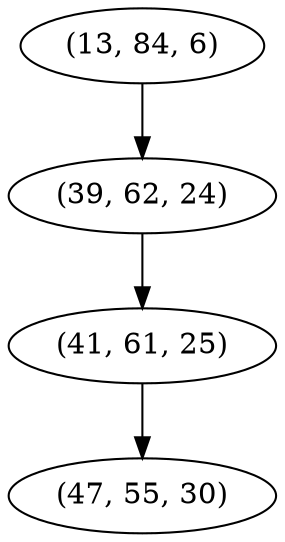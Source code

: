 digraph tree {
    "(13, 84, 6)";
    "(39, 62, 24)";
    "(41, 61, 25)";
    "(47, 55, 30)";
    "(13, 84, 6)" -> "(39, 62, 24)";
    "(39, 62, 24)" -> "(41, 61, 25)";
    "(41, 61, 25)" -> "(47, 55, 30)";
}
